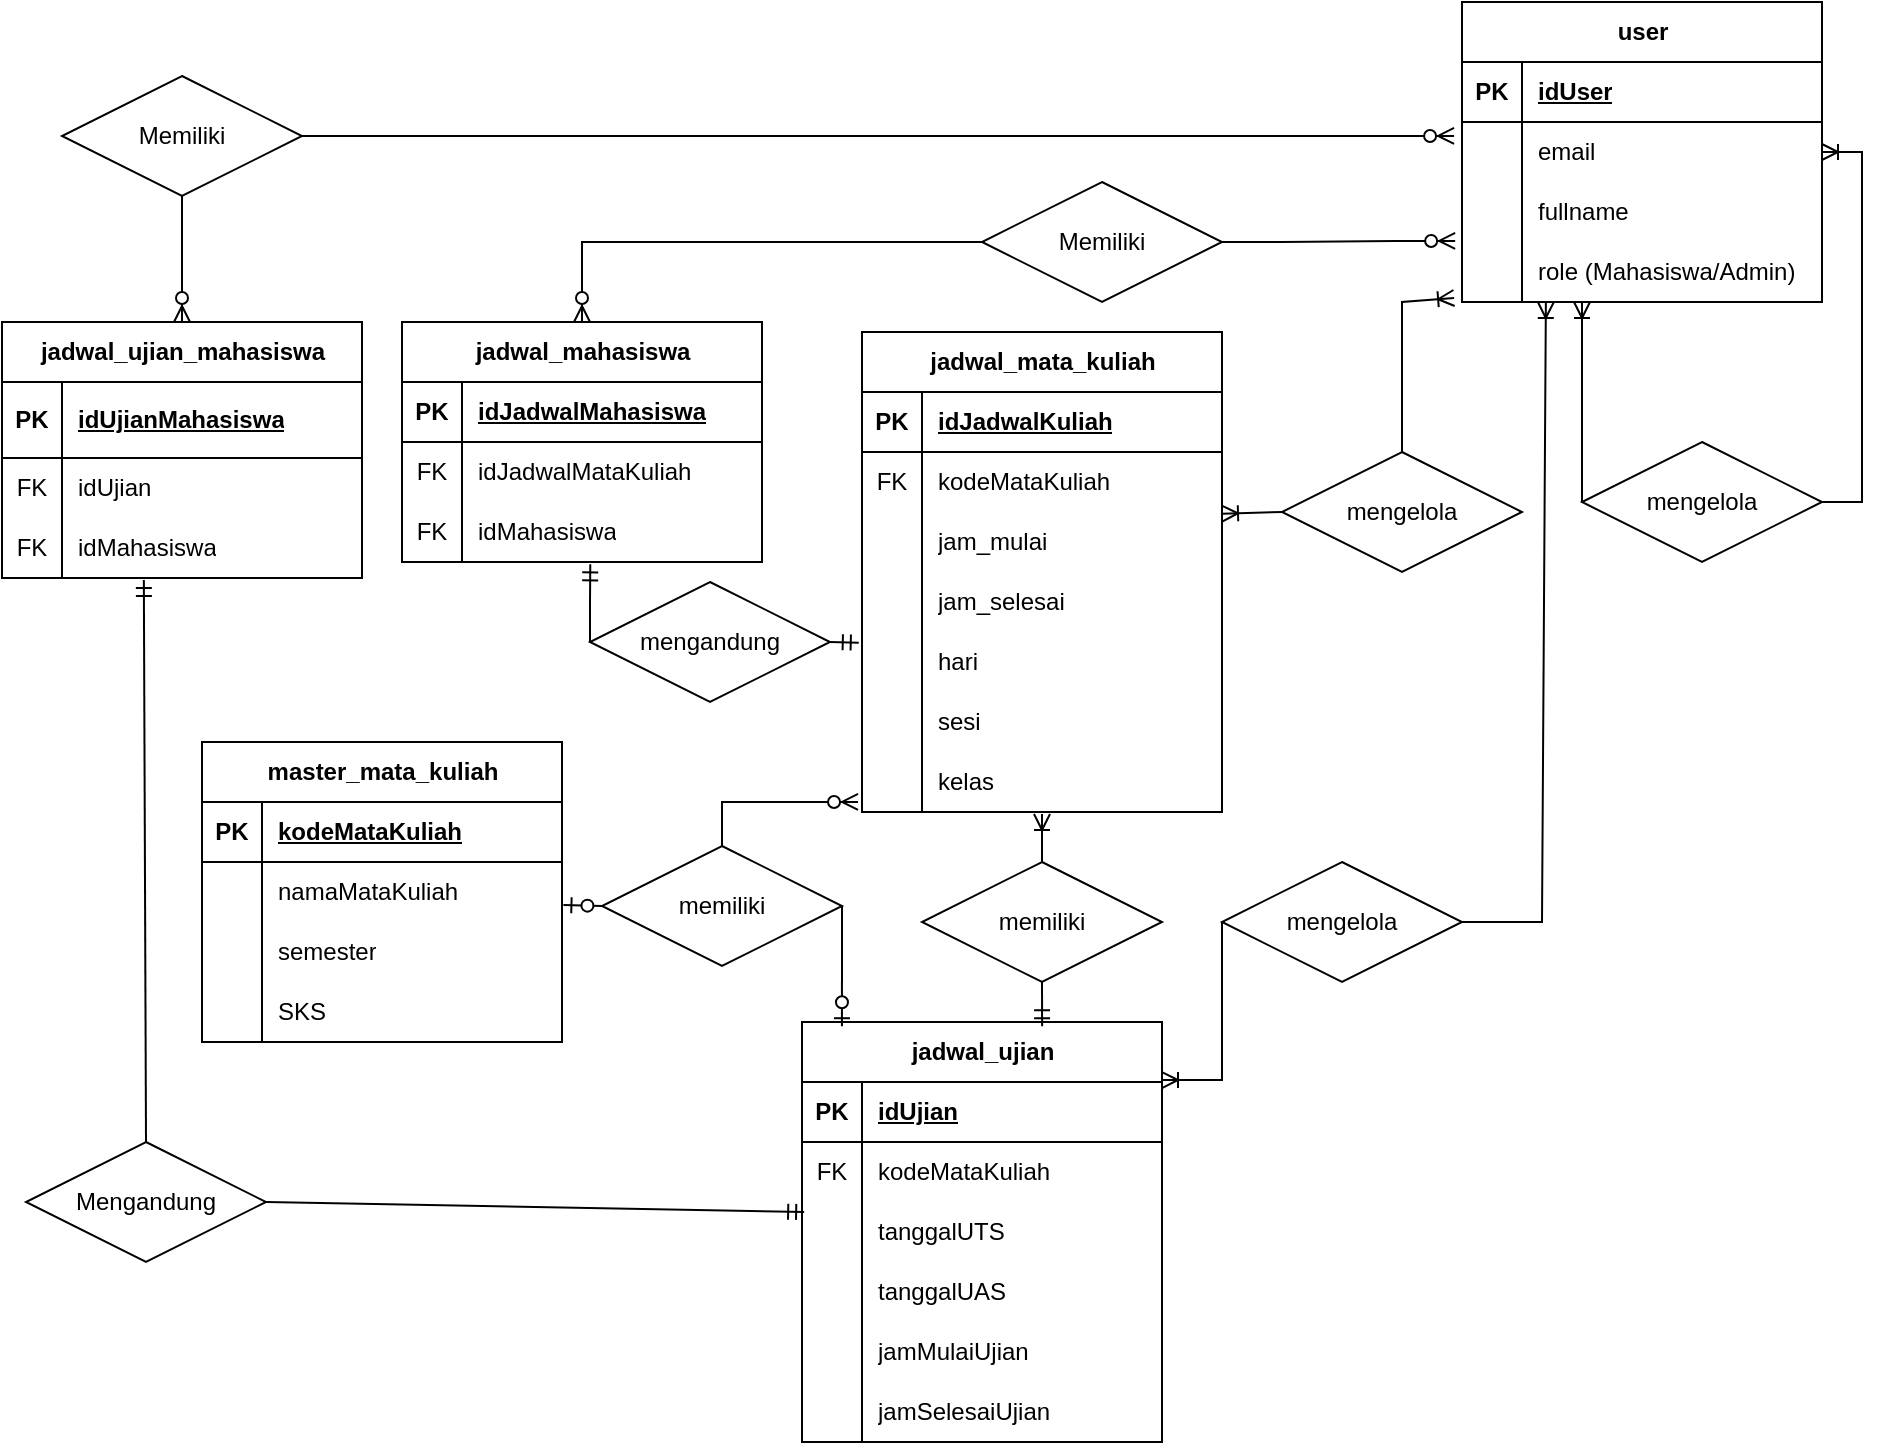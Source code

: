 <mxfile version="24.3.1" type="device">
  <diagram id="R2lEEEUBdFMjLlhIrx00" name="Page-1">
    <mxGraphModel dx="2284" dy="772" grid="1" gridSize="10" guides="1" tooltips="1" connect="1" arrows="1" fold="1" page="1" pageScale="1" pageWidth="850" pageHeight="1100" math="0" shadow="0" extFonts="Permanent Marker^https://fonts.googleapis.com/css?family=Permanent+Marker">
      <root>
        <mxCell id="0" />
        <mxCell id="1" parent="0" />
        <mxCell id="jP7udpV0xW4ac02a_OzL-17" value="jadwal_mata_kuliah" style="shape=table;startSize=30;container=1;collapsible=1;childLayout=tableLayout;fixedRows=1;rowLines=0;fontStyle=1;align=center;resizeLast=1;html=1;" parent="1" vertex="1">
          <mxGeometry x="10" y="165" width="180" height="240" as="geometry" />
        </mxCell>
        <mxCell id="jP7udpV0xW4ac02a_OzL-18" value="" style="shape=tableRow;horizontal=0;startSize=0;swimlaneHead=0;swimlaneBody=0;fillColor=none;collapsible=0;dropTarget=0;points=[[0,0.5],[1,0.5]];portConstraint=eastwest;top=0;left=0;right=0;bottom=1;" parent="jP7udpV0xW4ac02a_OzL-17" vertex="1">
          <mxGeometry y="30" width="180" height="30" as="geometry" />
        </mxCell>
        <mxCell id="jP7udpV0xW4ac02a_OzL-19" value="PK" style="shape=partialRectangle;connectable=0;fillColor=none;top=0;left=0;bottom=0;right=0;fontStyle=1;overflow=hidden;whiteSpace=wrap;html=1;" parent="jP7udpV0xW4ac02a_OzL-18" vertex="1">
          <mxGeometry width="30" height="30" as="geometry">
            <mxRectangle width="30" height="30" as="alternateBounds" />
          </mxGeometry>
        </mxCell>
        <mxCell id="jP7udpV0xW4ac02a_OzL-20" value="idJadwalKuliah" style="shape=partialRectangle;connectable=0;fillColor=none;top=0;left=0;bottom=0;right=0;align=left;spacingLeft=6;fontStyle=5;overflow=hidden;whiteSpace=wrap;html=1;" parent="jP7udpV0xW4ac02a_OzL-18" vertex="1">
          <mxGeometry x="30" width="150" height="30" as="geometry">
            <mxRectangle width="150" height="30" as="alternateBounds" />
          </mxGeometry>
        </mxCell>
        <mxCell id="jP7udpV0xW4ac02a_OzL-21" value="" style="shape=tableRow;horizontal=0;startSize=0;swimlaneHead=0;swimlaneBody=0;fillColor=none;collapsible=0;dropTarget=0;points=[[0,0.5],[1,0.5]];portConstraint=eastwest;top=0;left=0;right=0;bottom=0;" parent="jP7udpV0xW4ac02a_OzL-17" vertex="1">
          <mxGeometry y="60" width="180" height="30" as="geometry" />
        </mxCell>
        <mxCell id="jP7udpV0xW4ac02a_OzL-22" value="FK" style="shape=partialRectangle;connectable=0;fillColor=none;top=0;left=0;bottom=0;right=0;editable=1;overflow=hidden;whiteSpace=wrap;html=1;" parent="jP7udpV0xW4ac02a_OzL-21" vertex="1">
          <mxGeometry width="30" height="30" as="geometry">
            <mxRectangle width="30" height="30" as="alternateBounds" />
          </mxGeometry>
        </mxCell>
        <mxCell id="jP7udpV0xW4ac02a_OzL-23" value="kodeMataKuliah" style="shape=partialRectangle;connectable=0;fillColor=none;top=0;left=0;bottom=0;right=0;align=left;spacingLeft=6;overflow=hidden;whiteSpace=wrap;html=1;" parent="jP7udpV0xW4ac02a_OzL-21" vertex="1">
          <mxGeometry x="30" width="150" height="30" as="geometry">
            <mxRectangle width="150" height="30" as="alternateBounds" />
          </mxGeometry>
        </mxCell>
        <mxCell id="lILJXdgEnYDI8Zi-3-hv-6" style="shape=tableRow;horizontal=0;startSize=0;swimlaneHead=0;swimlaneBody=0;fillColor=none;collapsible=0;dropTarget=0;points=[[0,0.5],[1,0.5]];portConstraint=eastwest;top=0;left=0;right=0;bottom=0;" parent="jP7udpV0xW4ac02a_OzL-17" vertex="1">
          <mxGeometry y="90" width="180" height="30" as="geometry" />
        </mxCell>
        <mxCell id="lILJXdgEnYDI8Zi-3-hv-7" style="shape=partialRectangle;connectable=0;fillColor=none;top=0;left=0;bottom=0;right=0;editable=1;overflow=hidden;whiteSpace=wrap;html=1;" parent="lILJXdgEnYDI8Zi-3-hv-6" vertex="1">
          <mxGeometry width="30" height="30" as="geometry">
            <mxRectangle width="30" height="30" as="alternateBounds" />
          </mxGeometry>
        </mxCell>
        <mxCell id="lILJXdgEnYDI8Zi-3-hv-8" value="jam_mulai" style="shape=partialRectangle;connectable=0;fillColor=none;top=0;left=0;bottom=0;right=0;align=left;spacingLeft=6;overflow=hidden;whiteSpace=wrap;html=1;" parent="lILJXdgEnYDI8Zi-3-hv-6" vertex="1">
          <mxGeometry x="30" width="150" height="30" as="geometry">
            <mxRectangle width="150" height="30" as="alternateBounds" />
          </mxGeometry>
        </mxCell>
        <mxCell id="jP7udpV0xW4ac02a_OzL-24" value="" style="shape=tableRow;horizontal=0;startSize=0;swimlaneHead=0;swimlaneBody=0;fillColor=none;collapsible=0;dropTarget=0;points=[[0,0.5],[1,0.5]];portConstraint=eastwest;top=0;left=0;right=0;bottom=0;" parent="jP7udpV0xW4ac02a_OzL-17" vertex="1">
          <mxGeometry y="120" width="180" height="30" as="geometry" />
        </mxCell>
        <mxCell id="jP7udpV0xW4ac02a_OzL-25" value="" style="shape=partialRectangle;connectable=0;fillColor=none;top=0;left=0;bottom=0;right=0;editable=1;overflow=hidden;whiteSpace=wrap;html=1;" parent="jP7udpV0xW4ac02a_OzL-24" vertex="1">
          <mxGeometry width="30" height="30" as="geometry">
            <mxRectangle width="30" height="30" as="alternateBounds" />
          </mxGeometry>
        </mxCell>
        <mxCell id="jP7udpV0xW4ac02a_OzL-26" value="jam_selesai" style="shape=partialRectangle;connectable=0;fillColor=none;top=0;left=0;bottom=0;right=0;align=left;spacingLeft=6;overflow=hidden;whiteSpace=wrap;html=1;" parent="jP7udpV0xW4ac02a_OzL-24" vertex="1">
          <mxGeometry x="30" width="150" height="30" as="geometry">
            <mxRectangle width="150" height="30" as="alternateBounds" />
          </mxGeometry>
        </mxCell>
        <mxCell id="jP7udpV0xW4ac02a_OzL-27" value="" style="shape=tableRow;horizontal=0;startSize=0;swimlaneHead=0;swimlaneBody=0;fillColor=none;collapsible=0;dropTarget=0;points=[[0,0.5],[1,0.5]];portConstraint=eastwest;top=0;left=0;right=0;bottom=0;" parent="jP7udpV0xW4ac02a_OzL-17" vertex="1">
          <mxGeometry y="150" width="180" height="30" as="geometry" />
        </mxCell>
        <mxCell id="jP7udpV0xW4ac02a_OzL-28" value="" style="shape=partialRectangle;connectable=0;fillColor=none;top=0;left=0;bottom=0;right=0;editable=1;overflow=hidden;whiteSpace=wrap;html=1;" parent="jP7udpV0xW4ac02a_OzL-27" vertex="1">
          <mxGeometry width="30" height="30" as="geometry">
            <mxRectangle width="30" height="30" as="alternateBounds" />
          </mxGeometry>
        </mxCell>
        <mxCell id="jP7udpV0xW4ac02a_OzL-29" value="hari" style="shape=partialRectangle;connectable=0;fillColor=none;top=0;left=0;bottom=0;right=0;align=left;spacingLeft=6;overflow=hidden;whiteSpace=wrap;html=1;" parent="jP7udpV0xW4ac02a_OzL-27" vertex="1">
          <mxGeometry x="30" width="150" height="30" as="geometry">
            <mxRectangle width="150" height="30" as="alternateBounds" />
          </mxGeometry>
        </mxCell>
        <mxCell id="jP7udpV0xW4ac02a_OzL-30" style="shape=tableRow;horizontal=0;startSize=0;swimlaneHead=0;swimlaneBody=0;fillColor=none;collapsible=0;dropTarget=0;points=[[0,0.5],[1,0.5]];portConstraint=eastwest;top=0;left=0;right=0;bottom=0;" parent="jP7udpV0xW4ac02a_OzL-17" vertex="1">
          <mxGeometry y="180" width="180" height="30" as="geometry" />
        </mxCell>
        <mxCell id="jP7udpV0xW4ac02a_OzL-31" style="shape=partialRectangle;connectable=0;fillColor=none;top=0;left=0;bottom=0;right=0;editable=1;overflow=hidden;whiteSpace=wrap;html=1;" parent="jP7udpV0xW4ac02a_OzL-30" vertex="1">
          <mxGeometry width="30" height="30" as="geometry">
            <mxRectangle width="30" height="30" as="alternateBounds" />
          </mxGeometry>
        </mxCell>
        <mxCell id="jP7udpV0xW4ac02a_OzL-32" value="sesi" style="shape=partialRectangle;connectable=0;fillColor=none;top=0;left=0;bottom=0;right=0;align=left;spacingLeft=6;overflow=hidden;whiteSpace=wrap;html=1;" parent="jP7udpV0xW4ac02a_OzL-30" vertex="1">
          <mxGeometry x="30" width="150" height="30" as="geometry">
            <mxRectangle width="150" height="30" as="alternateBounds" />
          </mxGeometry>
        </mxCell>
        <mxCell id="HAEcIO4v3PfrPAif3V2Y-1" style="shape=tableRow;horizontal=0;startSize=0;swimlaneHead=0;swimlaneBody=0;fillColor=none;collapsible=0;dropTarget=0;points=[[0,0.5],[1,0.5]];portConstraint=eastwest;top=0;left=0;right=0;bottom=0;" parent="jP7udpV0xW4ac02a_OzL-17" vertex="1">
          <mxGeometry y="210" width="180" height="30" as="geometry" />
        </mxCell>
        <mxCell id="HAEcIO4v3PfrPAif3V2Y-2" style="shape=partialRectangle;connectable=0;fillColor=none;top=0;left=0;bottom=0;right=0;editable=1;overflow=hidden;whiteSpace=wrap;html=1;" parent="HAEcIO4v3PfrPAif3V2Y-1" vertex="1">
          <mxGeometry width="30" height="30" as="geometry">
            <mxRectangle width="30" height="30" as="alternateBounds" />
          </mxGeometry>
        </mxCell>
        <mxCell id="HAEcIO4v3PfrPAif3V2Y-3" value="kelas" style="shape=partialRectangle;connectable=0;fillColor=none;top=0;left=0;bottom=0;right=0;align=left;spacingLeft=6;overflow=hidden;whiteSpace=wrap;html=1;" parent="HAEcIO4v3PfrPAif3V2Y-1" vertex="1">
          <mxGeometry x="30" width="150" height="30" as="geometry">
            <mxRectangle width="150" height="30" as="alternateBounds" />
          </mxGeometry>
        </mxCell>
        <mxCell id="jP7udpV0xW4ac02a_OzL-33" value="jadwal_ujian" style="shape=table;startSize=30;container=1;collapsible=1;childLayout=tableLayout;fixedRows=1;rowLines=0;fontStyle=1;align=center;resizeLast=1;html=1;" parent="1" vertex="1">
          <mxGeometry x="-20" y="510" width="180" height="210" as="geometry" />
        </mxCell>
        <mxCell id="jP7udpV0xW4ac02a_OzL-34" value="" style="shape=tableRow;horizontal=0;startSize=0;swimlaneHead=0;swimlaneBody=0;fillColor=none;collapsible=0;dropTarget=0;points=[[0,0.5],[1,0.5]];portConstraint=eastwest;top=0;left=0;right=0;bottom=1;" parent="jP7udpV0xW4ac02a_OzL-33" vertex="1">
          <mxGeometry y="30" width="180" height="30" as="geometry" />
        </mxCell>
        <mxCell id="jP7udpV0xW4ac02a_OzL-35" value="PK" style="shape=partialRectangle;connectable=0;fillColor=none;top=0;left=0;bottom=0;right=0;fontStyle=1;overflow=hidden;whiteSpace=wrap;html=1;" parent="jP7udpV0xW4ac02a_OzL-34" vertex="1">
          <mxGeometry width="30" height="30" as="geometry">
            <mxRectangle width="30" height="30" as="alternateBounds" />
          </mxGeometry>
        </mxCell>
        <mxCell id="jP7udpV0xW4ac02a_OzL-36" value="idUjian" style="shape=partialRectangle;connectable=0;fillColor=none;top=0;left=0;bottom=0;right=0;align=left;spacingLeft=6;fontStyle=5;overflow=hidden;whiteSpace=wrap;html=1;" parent="jP7udpV0xW4ac02a_OzL-34" vertex="1">
          <mxGeometry x="30" width="150" height="30" as="geometry">
            <mxRectangle width="150" height="30" as="alternateBounds" />
          </mxGeometry>
        </mxCell>
        <mxCell id="2Jx7FDH78sKBlILOtcVp-11" style="shape=tableRow;horizontal=0;startSize=0;swimlaneHead=0;swimlaneBody=0;fillColor=none;collapsible=0;dropTarget=0;points=[[0,0.5],[1,0.5]];portConstraint=eastwest;top=0;left=0;right=0;bottom=0;" parent="jP7udpV0xW4ac02a_OzL-33" vertex="1">
          <mxGeometry y="60" width="180" height="30" as="geometry" />
        </mxCell>
        <mxCell id="2Jx7FDH78sKBlILOtcVp-12" value="FK" style="shape=partialRectangle;connectable=0;fillColor=none;top=0;left=0;bottom=0;right=0;editable=1;overflow=hidden;whiteSpace=wrap;html=1;" parent="2Jx7FDH78sKBlILOtcVp-11" vertex="1">
          <mxGeometry width="30" height="30" as="geometry">
            <mxRectangle width="30" height="30" as="alternateBounds" />
          </mxGeometry>
        </mxCell>
        <mxCell id="2Jx7FDH78sKBlILOtcVp-13" value="kodeMataKuliah" style="shape=partialRectangle;connectable=0;fillColor=none;top=0;left=0;bottom=0;right=0;align=left;spacingLeft=6;overflow=hidden;whiteSpace=wrap;html=1;" parent="2Jx7FDH78sKBlILOtcVp-11" vertex="1">
          <mxGeometry x="30" width="150" height="30" as="geometry">
            <mxRectangle width="150" height="30" as="alternateBounds" />
          </mxGeometry>
        </mxCell>
        <mxCell id="jP7udpV0xW4ac02a_OzL-40" value="" style="shape=tableRow;horizontal=0;startSize=0;swimlaneHead=0;swimlaneBody=0;fillColor=none;collapsible=0;dropTarget=0;points=[[0,0.5],[1,0.5]];portConstraint=eastwest;top=0;left=0;right=0;bottom=0;" parent="jP7udpV0xW4ac02a_OzL-33" vertex="1">
          <mxGeometry y="90" width="180" height="30" as="geometry" />
        </mxCell>
        <mxCell id="jP7udpV0xW4ac02a_OzL-41" value="" style="shape=partialRectangle;connectable=0;fillColor=none;top=0;left=0;bottom=0;right=0;editable=1;overflow=hidden;whiteSpace=wrap;html=1;" parent="jP7udpV0xW4ac02a_OzL-40" vertex="1">
          <mxGeometry width="30" height="30" as="geometry">
            <mxRectangle width="30" height="30" as="alternateBounds" />
          </mxGeometry>
        </mxCell>
        <mxCell id="jP7udpV0xW4ac02a_OzL-42" value="tanggalUTS" style="shape=partialRectangle;connectable=0;fillColor=none;top=0;left=0;bottom=0;right=0;align=left;spacingLeft=6;overflow=hidden;whiteSpace=wrap;html=1;" parent="jP7udpV0xW4ac02a_OzL-40" vertex="1">
          <mxGeometry x="30" width="150" height="30" as="geometry">
            <mxRectangle width="150" height="30" as="alternateBounds" />
          </mxGeometry>
        </mxCell>
        <mxCell id="2Jx7FDH78sKBlILOtcVp-1" style="shape=tableRow;horizontal=0;startSize=0;swimlaneHead=0;swimlaneBody=0;fillColor=none;collapsible=0;dropTarget=0;points=[[0,0.5],[1,0.5]];portConstraint=eastwest;top=0;left=0;right=0;bottom=0;" parent="jP7udpV0xW4ac02a_OzL-33" vertex="1">
          <mxGeometry y="120" width="180" height="30" as="geometry" />
        </mxCell>
        <mxCell id="2Jx7FDH78sKBlILOtcVp-2" style="shape=partialRectangle;connectable=0;fillColor=none;top=0;left=0;bottom=0;right=0;editable=1;overflow=hidden;whiteSpace=wrap;html=1;" parent="2Jx7FDH78sKBlILOtcVp-1" vertex="1">
          <mxGeometry width="30" height="30" as="geometry">
            <mxRectangle width="30" height="30" as="alternateBounds" />
          </mxGeometry>
        </mxCell>
        <mxCell id="2Jx7FDH78sKBlILOtcVp-3" value="tanggalUAS" style="shape=partialRectangle;connectable=0;fillColor=none;top=0;left=0;bottom=0;right=0;align=left;spacingLeft=6;overflow=hidden;whiteSpace=wrap;html=1;" parent="2Jx7FDH78sKBlILOtcVp-1" vertex="1">
          <mxGeometry x="30" width="150" height="30" as="geometry">
            <mxRectangle width="150" height="30" as="alternateBounds" />
          </mxGeometry>
        </mxCell>
        <mxCell id="jP7udpV0xW4ac02a_OzL-43" value="" style="shape=tableRow;horizontal=0;startSize=0;swimlaneHead=0;swimlaneBody=0;fillColor=none;collapsible=0;dropTarget=0;points=[[0,0.5],[1,0.5]];portConstraint=eastwest;top=0;left=0;right=0;bottom=0;" parent="jP7udpV0xW4ac02a_OzL-33" vertex="1">
          <mxGeometry y="150" width="180" height="30" as="geometry" />
        </mxCell>
        <mxCell id="jP7udpV0xW4ac02a_OzL-44" value="" style="shape=partialRectangle;connectable=0;fillColor=none;top=0;left=0;bottom=0;right=0;editable=1;overflow=hidden;whiteSpace=wrap;html=1;" parent="jP7udpV0xW4ac02a_OzL-43" vertex="1">
          <mxGeometry width="30" height="30" as="geometry">
            <mxRectangle width="30" height="30" as="alternateBounds" />
          </mxGeometry>
        </mxCell>
        <mxCell id="jP7udpV0xW4ac02a_OzL-45" value="jamMulaiUjian" style="shape=partialRectangle;connectable=0;fillColor=none;top=0;left=0;bottom=0;right=0;align=left;spacingLeft=6;overflow=hidden;whiteSpace=wrap;html=1;" parent="jP7udpV0xW4ac02a_OzL-43" vertex="1">
          <mxGeometry x="30" width="150" height="30" as="geometry">
            <mxRectangle width="150" height="30" as="alternateBounds" />
          </mxGeometry>
        </mxCell>
        <mxCell id="jP7udpV0xW4ac02a_OzL-46" style="shape=tableRow;horizontal=0;startSize=0;swimlaneHead=0;swimlaneBody=0;fillColor=none;collapsible=0;dropTarget=0;points=[[0,0.5],[1,0.5]];portConstraint=eastwest;top=0;left=0;right=0;bottom=0;" parent="jP7udpV0xW4ac02a_OzL-33" vertex="1">
          <mxGeometry y="180" width="180" height="30" as="geometry" />
        </mxCell>
        <mxCell id="jP7udpV0xW4ac02a_OzL-47" style="shape=partialRectangle;connectable=0;fillColor=none;top=0;left=0;bottom=0;right=0;editable=1;overflow=hidden;whiteSpace=wrap;html=1;" parent="jP7udpV0xW4ac02a_OzL-46" vertex="1">
          <mxGeometry width="30" height="30" as="geometry">
            <mxRectangle width="30" height="30" as="alternateBounds" />
          </mxGeometry>
        </mxCell>
        <mxCell id="jP7udpV0xW4ac02a_OzL-48" value="jamSelesaiUjian" style="shape=partialRectangle;connectable=0;fillColor=none;top=0;left=0;bottom=0;right=0;align=left;spacingLeft=6;overflow=hidden;whiteSpace=wrap;html=1;" parent="jP7udpV0xW4ac02a_OzL-46" vertex="1">
          <mxGeometry x="30" width="150" height="30" as="geometry">
            <mxRectangle width="150" height="30" as="alternateBounds" />
          </mxGeometry>
        </mxCell>
        <mxCell id="jP7udpV0xW4ac02a_OzL-60" value="memiliki" style="shape=rhombus;perimeter=rhombusPerimeter;whiteSpace=wrap;html=1;align=center;" parent="1" vertex="1">
          <mxGeometry x="40" y="430" width="120" height="60" as="geometry" />
        </mxCell>
        <mxCell id="jP7udpV0xW4ac02a_OzL-81" value="Memiliki" style="shape=rhombus;perimeter=rhombusPerimeter;whiteSpace=wrap;html=1;align=center;" parent="1" vertex="1">
          <mxGeometry x="70" y="90" width="120" height="60" as="geometry" />
        </mxCell>
        <mxCell id="jP7udpV0xW4ac02a_OzL-119" value="mengelola" style="shape=rhombus;perimeter=rhombusPerimeter;whiteSpace=wrap;html=1;align=center;" parent="1" vertex="1">
          <mxGeometry x="220" y="225" width="120" height="60" as="geometry" />
        </mxCell>
        <mxCell id="lILJXdgEnYDI8Zi-3-hv-1" value="mengelola" style="shape=rhombus;perimeter=rhombusPerimeter;whiteSpace=wrap;html=1;align=center;" parent="1" vertex="1">
          <mxGeometry x="190" y="430" width="120" height="60" as="geometry" />
        </mxCell>
        <mxCell id="lILJXdgEnYDI8Zi-3-hv-9" value="jadwal_mahasiswa" style="shape=table;startSize=30;container=1;collapsible=1;childLayout=tableLayout;fixedRows=1;rowLines=0;fontStyle=1;align=center;resizeLast=1;html=1;" parent="1" vertex="1">
          <mxGeometry x="-220" y="160" width="180" height="120" as="geometry" />
        </mxCell>
        <mxCell id="lILJXdgEnYDI8Zi-3-hv-10" value="" style="shape=tableRow;horizontal=0;startSize=0;swimlaneHead=0;swimlaneBody=0;fillColor=none;collapsible=0;dropTarget=0;points=[[0,0.5],[1,0.5]];portConstraint=eastwest;top=0;left=0;right=0;bottom=1;" parent="lILJXdgEnYDI8Zi-3-hv-9" vertex="1">
          <mxGeometry y="30" width="180" height="30" as="geometry" />
        </mxCell>
        <mxCell id="lILJXdgEnYDI8Zi-3-hv-11" value="PK" style="shape=partialRectangle;connectable=0;fillColor=none;top=0;left=0;bottom=0;right=0;fontStyle=1;overflow=hidden;whiteSpace=wrap;html=1;" parent="lILJXdgEnYDI8Zi-3-hv-10" vertex="1">
          <mxGeometry width="30" height="30" as="geometry">
            <mxRectangle width="30" height="30" as="alternateBounds" />
          </mxGeometry>
        </mxCell>
        <mxCell id="lILJXdgEnYDI8Zi-3-hv-12" value="idJadwalMahasiswa" style="shape=partialRectangle;connectable=0;fillColor=none;top=0;left=0;bottom=0;right=0;align=left;spacingLeft=6;fontStyle=5;overflow=hidden;whiteSpace=wrap;html=1;" parent="lILJXdgEnYDI8Zi-3-hv-10" vertex="1">
          <mxGeometry x="30" width="150" height="30" as="geometry">
            <mxRectangle width="150" height="30" as="alternateBounds" />
          </mxGeometry>
        </mxCell>
        <mxCell id="lILJXdgEnYDI8Zi-3-hv-44" style="shape=tableRow;horizontal=0;startSize=0;swimlaneHead=0;swimlaneBody=0;fillColor=none;collapsible=0;dropTarget=0;points=[[0,0.5],[1,0.5]];portConstraint=eastwest;top=0;left=0;right=0;bottom=0;" parent="lILJXdgEnYDI8Zi-3-hv-9" vertex="1">
          <mxGeometry y="60" width="180" height="30" as="geometry" />
        </mxCell>
        <mxCell id="lILJXdgEnYDI8Zi-3-hv-45" value="FK" style="shape=partialRectangle;connectable=0;fillColor=none;top=0;left=0;bottom=0;right=0;editable=1;overflow=hidden;whiteSpace=wrap;html=1;" parent="lILJXdgEnYDI8Zi-3-hv-44" vertex="1">
          <mxGeometry width="30" height="30" as="geometry">
            <mxRectangle width="30" height="30" as="alternateBounds" />
          </mxGeometry>
        </mxCell>
        <mxCell id="lILJXdgEnYDI8Zi-3-hv-46" value="idJadwalMataKuliah" style="shape=partialRectangle;connectable=0;fillColor=none;top=0;left=0;bottom=0;right=0;align=left;spacingLeft=6;overflow=hidden;whiteSpace=wrap;html=1;" parent="lILJXdgEnYDI8Zi-3-hv-44" vertex="1">
          <mxGeometry x="30" width="150" height="30" as="geometry">
            <mxRectangle width="150" height="30" as="alternateBounds" />
          </mxGeometry>
        </mxCell>
        <mxCell id="cSk2TQFlgxHgzcyturNQ-1" style="shape=tableRow;horizontal=0;startSize=0;swimlaneHead=0;swimlaneBody=0;fillColor=none;collapsible=0;dropTarget=0;points=[[0,0.5],[1,0.5]];portConstraint=eastwest;top=0;left=0;right=0;bottom=0;" parent="lILJXdgEnYDI8Zi-3-hv-9" vertex="1">
          <mxGeometry y="90" width="180" height="30" as="geometry" />
        </mxCell>
        <mxCell id="cSk2TQFlgxHgzcyturNQ-2" value="FK" style="shape=partialRectangle;connectable=0;fillColor=none;top=0;left=0;bottom=0;right=0;editable=1;overflow=hidden;whiteSpace=wrap;html=1;" parent="cSk2TQFlgxHgzcyturNQ-1" vertex="1">
          <mxGeometry width="30" height="30" as="geometry">
            <mxRectangle width="30" height="30" as="alternateBounds" />
          </mxGeometry>
        </mxCell>
        <mxCell id="cSk2TQFlgxHgzcyturNQ-3" value="idMahasiswa" style="shape=partialRectangle;connectable=0;fillColor=none;top=0;left=0;bottom=0;right=0;align=left;spacingLeft=6;overflow=hidden;whiteSpace=wrap;html=1;" parent="cSk2TQFlgxHgzcyturNQ-1" vertex="1">
          <mxGeometry x="30" width="150" height="30" as="geometry">
            <mxRectangle width="150" height="30" as="alternateBounds" />
          </mxGeometry>
        </mxCell>
        <mxCell id="lILJXdgEnYDI8Zi-3-hv-33" value="mengandung" style="shape=rhombus;perimeter=rhombusPerimeter;whiteSpace=wrap;html=1;align=center;" parent="1" vertex="1">
          <mxGeometry x="-126" y="290" width="120" height="60" as="geometry" />
        </mxCell>
        <mxCell id="lILJXdgEnYDI8Zi-3-hv-50" value="jadwal_ujian_mahasiswa" style="shape=table;startSize=30;container=1;collapsible=1;childLayout=tableLayout;fixedRows=1;rowLines=0;fontStyle=1;align=center;resizeLast=1;html=1;" parent="1" vertex="1">
          <mxGeometry x="-420" y="160" width="180" height="128" as="geometry" />
        </mxCell>
        <mxCell id="lILJXdgEnYDI8Zi-3-hv-51" value="" style="shape=tableRow;horizontal=0;startSize=0;swimlaneHead=0;swimlaneBody=0;fillColor=none;collapsible=0;dropTarget=0;points=[[0,0.5],[1,0.5]];portConstraint=eastwest;top=0;left=0;right=0;bottom=1;" parent="lILJXdgEnYDI8Zi-3-hv-50" vertex="1">
          <mxGeometry y="30" width="180" height="38" as="geometry" />
        </mxCell>
        <mxCell id="lILJXdgEnYDI8Zi-3-hv-52" value="PK" style="shape=partialRectangle;connectable=0;fillColor=none;top=0;left=0;bottom=0;right=0;fontStyle=1;overflow=hidden;whiteSpace=wrap;html=1;" parent="lILJXdgEnYDI8Zi-3-hv-51" vertex="1">
          <mxGeometry width="30" height="38" as="geometry">
            <mxRectangle width="30" height="38" as="alternateBounds" />
          </mxGeometry>
        </mxCell>
        <mxCell id="lILJXdgEnYDI8Zi-3-hv-53" value="idUjianMahasiswa" style="shape=partialRectangle;connectable=0;fillColor=none;top=0;left=0;bottom=0;right=0;align=left;spacingLeft=6;fontStyle=5;overflow=hidden;whiteSpace=wrap;html=1;" parent="lILJXdgEnYDI8Zi-3-hv-51" vertex="1">
          <mxGeometry x="30" width="150" height="38" as="geometry">
            <mxRectangle width="150" height="38" as="alternateBounds" />
          </mxGeometry>
        </mxCell>
        <mxCell id="lILJXdgEnYDI8Zi-3-hv-54" style="shape=tableRow;horizontal=0;startSize=0;swimlaneHead=0;swimlaneBody=0;fillColor=none;collapsible=0;dropTarget=0;points=[[0,0.5],[1,0.5]];portConstraint=eastwest;top=0;left=0;right=0;bottom=0;" parent="lILJXdgEnYDI8Zi-3-hv-50" vertex="1">
          <mxGeometry y="68" width="180" height="30" as="geometry" />
        </mxCell>
        <mxCell id="lILJXdgEnYDI8Zi-3-hv-55" value="FK" style="shape=partialRectangle;connectable=0;fillColor=none;top=0;left=0;bottom=0;right=0;editable=1;overflow=hidden;whiteSpace=wrap;html=1;" parent="lILJXdgEnYDI8Zi-3-hv-54" vertex="1">
          <mxGeometry width="30" height="30" as="geometry">
            <mxRectangle width="30" height="30" as="alternateBounds" />
          </mxGeometry>
        </mxCell>
        <mxCell id="lILJXdgEnYDI8Zi-3-hv-56" value="idUjian" style="shape=partialRectangle;connectable=0;fillColor=none;top=0;left=0;bottom=0;right=0;align=left;spacingLeft=6;overflow=hidden;whiteSpace=wrap;html=1;" parent="lILJXdgEnYDI8Zi-3-hv-54" vertex="1">
          <mxGeometry x="30" width="150" height="30" as="geometry">
            <mxRectangle width="150" height="30" as="alternateBounds" />
          </mxGeometry>
        </mxCell>
        <mxCell id="cSk2TQFlgxHgzcyturNQ-4" style="shape=tableRow;horizontal=0;startSize=0;swimlaneHead=0;swimlaneBody=0;fillColor=none;collapsible=0;dropTarget=0;points=[[0,0.5],[1,0.5]];portConstraint=eastwest;top=0;left=0;right=0;bottom=0;" parent="lILJXdgEnYDI8Zi-3-hv-50" vertex="1">
          <mxGeometry y="98" width="180" height="30" as="geometry" />
        </mxCell>
        <mxCell id="cSk2TQFlgxHgzcyturNQ-5" value="FK" style="shape=partialRectangle;connectable=0;fillColor=none;top=0;left=0;bottom=0;right=0;editable=1;overflow=hidden;whiteSpace=wrap;html=1;" parent="cSk2TQFlgxHgzcyturNQ-4" vertex="1">
          <mxGeometry width="30" height="30" as="geometry">
            <mxRectangle width="30" height="30" as="alternateBounds" />
          </mxGeometry>
        </mxCell>
        <mxCell id="cSk2TQFlgxHgzcyturNQ-6" value="idMahasiswa" style="shape=partialRectangle;connectable=0;fillColor=none;top=0;left=0;bottom=0;right=0;align=left;spacingLeft=6;overflow=hidden;whiteSpace=wrap;html=1;" parent="cSk2TQFlgxHgzcyturNQ-4" vertex="1">
          <mxGeometry x="30" width="150" height="30" as="geometry">
            <mxRectangle width="150" height="30" as="alternateBounds" />
          </mxGeometry>
        </mxCell>
        <mxCell id="lILJXdgEnYDI8Zi-3-hv-75" value="Memiliki" style="shape=rhombus;perimeter=rhombusPerimeter;whiteSpace=wrap;html=1;align=center;" parent="1" vertex="1">
          <mxGeometry x="-390" y="37" width="120" height="60" as="geometry" />
        </mxCell>
        <mxCell id="lILJXdgEnYDI8Zi-3-hv-83" value="Mengandung" style="shape=rhombus;perimeter=rhombusPerimeter;whiteSpace=wrap;html=1;align=center;" parent="1" vertex="1">
          <mxGeometry x="-408" y="570" width="120" height="60" as="geometry" />
        </mxCell>
        <mxCell id="cSk2TQFlgxHgzcyturNQ-16" value="user" style="shape=table;startSize=30;container=1;collapsible=1;childLayout=tableLayout;fixedRows=1;rowLines=0;fontStyle=1;align=center;resizeLast=1;html=1;" parent="1" vertex="1">
          <mxGeometry x="310" width="180" height="150" as="geometry" />
        </mxCell>
        <mxCell id="cSk2TQFlgxHgzcyturNQ-17" value="" style="shape=tableRow;horizontal=0;startSize=0;swimlaneHead=0;swimlaneBody=0;fillColor=none;collapsible=0;dropTarget=0;points=[[0,0.5],[1,0.5]];portConstraint=eastwest;top=0;left=0;right=0;bottom=1;" parent="cSk2TQFlgxHgzcyturNQ-16" vertex="1">
          <mxGeometry y="30" width="180" height="30" as="geometry" />
        </mxCell>
        <mxCell id="cSk2TQFlgxHgzcyturNQ-18" value="PK" style="shape=partialRectangle;connectable=0;fillColor=none;top=0;left=0;bottom=0;right=0;fontStyle=1;overflow=hidden;whiteSpace=wrap;html=1;" parent="cSk2TQFlgxHgzcyturNQ-17" vertex="1">
          <mxGeometry width="30" height="30" as="geometry">
            <mxRectangle width="30" height="30" as="alternateBounds" />
          </mxGeometry>
        </mxCell>
        <mxCell id="cSk2TQFlgxHgzcyturNQ-19" value="idUser" style="shape=partialRectangle;connectable=0;fillColor=none;top=0;left=0;bottom=0;right=0;align=left;spacingLeft=6;fontStyle=5;overflow=hidden;whiteSpace=wrap;html=1;" parent="cSk2TQFlgxHgzcyturNQ-17" vertex="1">
          <mxGeometry x="30" width="150" height="30" as="geometry">
            <mxRectangle width="150" height="30" as="alternateBounds" />
          </mxGeometry>
        </mxCell>
        <mxCell id="cSk2TQFlgxHgzcyturNQ-20" value="" style="shape=tableRow;horizontal=0;startSize=0;swimlaneHead=0;swimlaneBody=0;fillColor=none;collapsible=0;dropTarget=0;points=[[0,0.5],[1,0.5]];portConstraint=eastwest;top=0;left=0;right=0;bottom=0;" parent="cSk2TQFlgxHgzcyturNQ-16" vertex="1">
          <mxGeometry y="60" width="180" height="30" as="geometry" />
        </mxCell>
        <mxCell id="cSk2TQFlgxHgzcyturNQ-21" value="" style="shape=partialRectangle;connectable=0;fillColor=none;top=0;left=0;bottom=0;right=0;editable=1;overflow=hidden;whiteSpace=wrap;html=1;" parent="cSk2TQFlgxHgzcyturNQ-20" vertex="1">
          <mxGeometry width="30" height="30" as="geometry">
            <mxRectangle width="30" height="30" as="alternateBounds" />
          </mxGeometry>
        </mxCell>
        <mxCell id="cSk2TQFlgxHgzcyturNQ-22" value="email" style="shape=partialRectangle;connectable=0;fillColor=none;top=0;left=0;bottom=0;right=0;align=left;spacingLeft=6;overflow=hidden;whiteSpace=wrap;html=1;" parent="cSk2TQFlgxHgzcyturNQ-20" vertex="1">
          <mxGeometry x="30" width="150" height="30" as="geometry">
            <mxRectangle width="150" height="30" as="alternateBounds" />
          </mxGeometry>
        </mxCell>
        <mxCell id="cSk2TQFlgxHgzcyturNQ-23" style="shape=tableRow;horizontal=0;startSize=0;swimlaneHead=0;swimlaneBody=0;fillColor=none;collapsible=0;dropTarget=0;points=[[0,0.5],[1,0.5]];portConstraint=eastwest;top=0;left=0;right=0;bottom=0;" parent="cSk2TQFlgxHgzcyturNQ-16" vertex="1">
          <mxGeometry y="90" width="180" height="30" as="geometry" />
        </mxCell>
        <mxCell id="cSk2TQFlgxHgzcyturNQ-24" style="shape=partialRectangle;connectable=0;fillColor=none;top=0;left=0;bottom=0;right=0;editable=1;overflow=hidden;whiteSpace=wrap;html=1;" parent="cSk2TQFlgxHgzcyturNQ-23" vertex="1">
          <mxGeometry width="30" height="30" as="geometry">
            <mxRectangle width="30" height="30" as="alternateBounds" />
          </mxGeometry>
        </mxCell>
        <mxCell id="cSk2TQFlgxHgzcyturNQ-25" value="fullname" style="shape=partialRectangle;connectable=0;fillColor=none;top=0;left=0;bottom=0;right=0;align=left;spacingLeft=6;overflow=hidden;whiteSpace=wrap;html=1;" parent="cSk2TQFlgxHgzcyturNQ-23" vertex="1">
          <mxGeometry x="30" width="150" height="30" as="geometry">
            <mxRectangle width="150" height="30" as="alternateBounds" />
          </mxGeometry>
        </mxCell>
        <mxCell id="cSk2TQFlgxHgzcyturNQ-26" style="shape=tableRow;horizontal=0;startSize=0;swimlaneHead=0;swimlaneBody=0;fillColor=none;collapsible=0;dropTarget=0;points=[[0,0.5],[1,0.5]];portConstraint=eastwest;top=0;left=0;right=0;bottom=0;" parent="cSk2TQFlgxHgzcyturNQ-16" vertex="1">
          <mxGeometry y="120" width="180" height="30" as="geometry" />
        </mxCell>
        <mxCell id="cSk2TQFlgxHgzcyturNQ-27" style="shape=partialRectangle;connectable=0;fillColor=none;top=0;left=0;bottom=0;right=0;editable=1;overflow=hidden;whiteSpace=wrap;html=1;" parent="cSk2TQFlgxHgzcyturNQ-26" vertex="1">
          <mxGeometry width="30" height="30" as="geometry">
            <mxRectangle width="30" height="30" as="alternateBounds" />
          </mxGeometry>
        </mxCell>
        <mxCell id="cSk2TQFlgxHgzcyturNQ-28" value="role (Mahasiswa/Admin)" style="shape=partialRectangle;connectable=0;fillColor=none;top=0;left=0;bottom=0;right=0;align=left;spacingLeft=6;overflow=hidden;whiteSpace=wrap;html=1;" parent="cSk2TQFlgxHgzcyturNQ-26" vertex="1">
          <mxGeometry x="30" width="150" height="30" as="geometry">
            <mxRectangle width="150" height="30" as="alternateBounds" />
          </mxGeometry>
        </mxCell>
        <mxCell id="cSk2TQFlgxHgzcyturNQ-32" value="" style="edgeStyle=entityRelationEdgeStyle;fontSize=12;html=1;endArrow=ERzeroToMany;endFill=1;rounded=0;entryX=-0.022;entryY=0.233;entryDx=0;entryDy=0;entryPerimeter=0;exitX=1;exitY=0.5;exitDx=0;exitDy=0;" parent="1" source="lILJXdgEnYDI8Zi-3-hv-75" target="cSk2TQFlgxHgzcyturNQ-20" edge="1">
          <mxGeometry width="100" height="100" relative="1" as="geometry">
            <mxPoint x="-580" y="540" as="sourcePoint" />
            <mxPoint x="-480" y="440" as="targetPoint" />
          </mxGeometry>
        </mxCell>
        <mxCell id="cSk2TQFlgxHgzcyturNQ-33" value="" style="fontSize=12;html=1;endArrow=ERzeroToMany;endFill=1;rounded=0;entryX=0.5;entryY=0;entryDx=0;entryDy=0;exitX=0.5;exitY=1;exitDx=0;exitDy=0;" parent="1" source="lILJXdgEnYDI8Zi-3-hv-75" target="lILJXdgEnYDI8Zi-3-hv-50" edge="1">
          <mxGeometry width="100" height="100" relative="1" as="geometry">
            <mxPoint x="-470" y="-30" as="sourcePoint" />
            <mxPoint x="316" y="-28" as="targetPoint" />
          </mxGeometry>
        </mxCell>
        <mxCell id="cSk2TQFlgxHgzcyturNQ-34" value="" style="fontSize=12;html=1;endArrow=ERmandOne;rounded=0;entryX=0.394;entryY=1.033;entryDx=0;entryDy=0;entryPerimeter=0;exitX=0.5;exitY=0;exitDx=0;exitDy=0;" parent="1" source="lILJXdgEnYDI8Zi-3-hv-83" target="cSk2TQFlgxHgzcyturNQ-4" edge="1">
          <mxGeometry width="100" height="100" relative="1" as="geometry">
            <mxPoint x="-510" y="650" as="sourcePoint" />
            <mxPoint x="-410" y="550" as="targetPoint" />
            <Array as="points" />
          </mxGeometry>
        </mxCell>
        <mxCell id="cSk2TQFlgxHgzcyturNQ-35" value="" style="fontSize=12;html=1;endArrow=ERmandOne;rounded=0;entryX=0.006;entryY=0.167;entryDx=0;entryDy=0;exitX=1;exitY=0.5;exitDx=0;exitDy=0;entryPerimeter=0;" parent="1" source="lILJXdgEnYDI8Zi-3-hv-83" target="jP7udpV0xW4ac02a_OzL-40" edge="1">
          <mxGeometry width="100" height="100" relative="1" as="geometry">
            <mxPoint x="-390" y="470" as="sourcePoint" />
            <mxPoint x="-525" y="296" as="targetPoint" />
            <Array as="points" />
          </mxGeometry>
        </mxCell>
        <mxCell id="cSk2TQFlgxHgzcyturNQ-36" value="" style="fontSize=12;html=1;endArrow=ERmandOne;rounded=0;entryX=0.523;entryY=1.039;entryDx=0;entryDy=0;entryPerimeter=0;exitX=0;exitY=0.5;exitDx=0;exitDy=0;" parent="1" source="lILJXdgEnYDI8Zi-3-hv-33" target="cSk2TQFlgxHgzcyturNQ-1" edge="1">
          <mxGeometry width="100" height="100" relative="1" as="geometry">
            <mxPoint x="-390" y="470" as="sourcePoint" />
            <mxPoint x="-525" y="296" as="targetPoint" />
            <Array as="points">
              <mxPoint x="-126" y="300" />
            </Array>
          </mxGeometry>
        </mxCell>
        <mxCell id="cSk2TQFlgxHgzcyturNQ-37" value="" style="fontSize=12;html=1;endArrow=ERmandOne;rounded=0;entryX=-0.009;entryY=0.178;entryDx=0;entryDy=0;entryPerimeter=0;exitX=1;exitY=0.5;exitDx=0;exitDy=0;" parent="1" source="lILJXdgEnYDI8Zi-3-hv-33" target="jP7udpV0xW4ac02a_OzL-27" edge="1">
          <mxGeometry width="100" height="100" relative="1" as="geometry">
            <mxPoint x="-150" y="330" as="sourcePoint" />
            <mxPoint x="-296" y="296" as="targetPoint" />
          </mxGeometry>
        </mxCell>
        <mxCell id="cSk2TQFlgxHgzcyturNQ-40" value="" style="fontSize=12;html=1;endArrow=ERmandOne;rounded=0;entryX=0.667;entryY=0.01;entryDx=0;entryDy=0;exitX=0.5;exitY=1;exitDx=0;exitDy=0;entryPerimeter=0;" parent="1" source="jP7udpV0xW4ac02a_OzL-60" target="jP7udpV0xW4ac02a_OzL-33" edge="1">
          <mxGeometry width="100" height="100" relative="1" as="geometry">
            <mxPoint x="-30" y="330" as="sourcePoint" />
            <mxPoint x="48" y="330" as="targetPoint" />
          </mxGeometry>
        </mxCell>
        <mxCell id="cSk2TQFlgxHgzcyturNQ-41" value="" style="edgeStyle=entityRelationEdgeStyle;fontSize=12;html=1;endArrow=ERzeroToMany;endFill=1;rounded=0;entryX=-0.019;entryY=0.983;entryDx=0;entryDy=0;exitX=1;exitY=0.5;exitDx=0;exitDy=0;entryPerimeter=0;" parent="1" source="jP7udpV0xW4ac02a_OzL-81" target="cSk2TQFlgxHgzcyturNQ-23" edge="1">
          <mxGeometry width="100" height="100" relative="1" as="geometry">
            <mxPoint x="-470" y="70" as="sourcePoint" />
            <mxPoint x="316" y="77" as="targetPoint" />
          </mxGeometry>
        </mxCell>
        <mxCell id="cSk2TQFlgxHgzcyturNQ-42" value="" style="fontSize=12;html=1;endArrow=ERzeroToMany;endFill=1;rounded=0;entryX=0.5;entryY=0;entryDx=0;entryDy=0;exitX=0;exitY=0.5;exitDx=0;exitDy=0;" parent="1" source="jP7udpV0xW4ac02a_OzL-81" target="lILJXdgEnYDI8Zi-3-hv-9" edge="1">
          <mxGeometry width="100" height="100" relative="1" as="geometry">
            <mxPoint x="200" y="130" as="sourcePoint" />
            <mxPoint x="320" y="115" as="targetPoint" />
            <Array as="points">
              <mxPoint x="-130" y="120" />
            </Array>
          </mxGeometry>
        </mxCell>
        <mxCell id="cSk2TQFlgxHgzcyturNQ-44" value="" style="fontSize=12;html=1;endArrow=ERoneToMany;rounded=0;entryX=-0.022;entryY=0.933;entryDx=0;entryDy=0;entryPerimeter=0;exitX=0.5;exitY=0;exitDx=0;exitDy=0;" parent="1" source="jP7udpV0xW4ac02a_OzL-119" target="cSk2TQFlgxHgzcyturNQ-26" edge="1">
          <mxGeometry width="100" height="100" relative="1" as="geometry">
            <mxPoint x="250" y="300" as="sourcePoint" />
            <mxPoint x="350" y="200" as="targetPoint" />
            <Array as="points">
              <mxPoint x="280" y="150" />
            </Array>
          </mxGeometry>
        </mxCell>
        <mxCell id="cSk2TQFlgxHgzcyturNQ-45" value="" style="fontSize=12;html=1;endArrow=ERoneToMany;rounded=0;entryX=1;entryY=0.028;entryDx=0;entryDy=0;entryPerimeter=0;exitX=0;exitY=0.5;exitDx=0;exitDy=0;" parent="1" source="jP7udpV0xW4ac02a_OzL-119" target="lILJXdgEnYDI8Zi-3-hv-6" edge="1">
          <mxGeometry width="100" height="100" relative="1" as="geometry">
            <mxPoint x="360" y="235" as="sourcePoint" />
            <mxPoint x="359" y="160" as="targetPoint" />
          </mxGeometry>
        </mxCell>
        <mxCell id="cSk2TQFlgxHgzcyturNQ-46" value="" style="fontSize=12;html=1;endArrow=ERoneToMany;rounded=0;entryX=0.233;entryY=1;entryDx=0;entryDy=0;entryPerimeter=0;exitX=1;exitY=0.5;exitDx=0;exitDy=0;" parent="1" source="lILJXdgEnYDI8Zi-3-hv-1" edge="1" target="cSk2TQFlgxHgzcyturNQ-26">
          <mxGeometry width="100" height="100" relative="1" as="geometry">
            <mxPoint x="441" y="225" as="sourcePoint" />
            <mxPoint x="440" y="150" as="targetPoint" />
            <Array as="points">
              <mxPoint x="350" y="460" />
            </Array>
          </mxGeometry>
        </mxCell>
        <mxCell id="cSk2TQFlgxHgzcyturNQ-47" value="" style="fontSize=12;html=1;endArrow=ERoneToMany;rounded=0;exitX=0;exitY=0.5;exitDx=0;exitDy=0;entryX=1;entryY=-0.033;entryDx=0;entryDy=0;entryPerimeter=0;" parent="1" source="lILJXdgEnYDI8Zi-3-hv-1" edge="1" target="jP7udpV0xW4ac02a_OzL-34">
          <mxGeometry width="100" height="100" relative="1" as="geometry">
            <mxPoint x="420" y="470" as="sourcePoint" />
            <mxPoint x="220" y="540" as="targetPoint" />
            <Array as="points">
              <mxPoint x="190" y="539" />
            </Array>
          </mxGeometry>
        </mxCell>
        <mxCell id="cSk2TQFlgxHgzcyturNQ-48" value="mengelola" style="shape=rhombus;perimeter=rhombusPerimeter;whiteSpace=wrap;html=1;align=center;" parent="1" vertex="1">
          <mxGeometry x="370" y="220" width="120" height="60" as="geometry" />
        </mxCell>
        <mxCell id="cSk2TQFlgxHgzcyturNQ-49" value="" style="fontSize=12;html=1;endArrow=ERoneToMany;rounded=0;exitX=0;exitY=0.5;exitDx=0;exitDy=0;" parent="1" source="cSk2TQFlgxHgzcyturNQ-48" edge="1">
          <mxGeometry width="100" height="100" relative="1" as="geometry">
            <mxPoint x="420" y="470" as="sourcePoint" />
            <mxPoint x="370" y="150" as="targetPoint" />
            <Array as="points" />
          </mxGeometry>
        </mxCell>
        <mxCell id="cSk2TQFlgxHgzcyturNQ-50" value="" style="fontSize=12;html=1;endArrow=ERoneToMany;rounded=0;entryX=1;entryY=0.5;entryDx=0;entryDy=0;exitX=1;exitY=0.5;exitDx=0;exitDy=0;" parent="1" source="cSk2TQFlgxHgzcyturNQ-48" target="cSk2TQFlgxHgzcyturNQ-20" edge="1">
          <mxGeometry width="100" height="100" relative="1" as="geometry">
            <mxPoint x="500" y="190" as="sourcePoint" />
            <mxPoint x="464" y="161" as="targetPoint" />
            <Array as="points">
              <mxPoint x="510" y="250" />
              <mxPoint x="510" y="75" />
            </Array>
          </mxGeometry>
        </mxCell>
        <mxCell id="cSk2TQFlgxHgzcyturNQ-51" value="master_mata_kuliah" style="shape=table;startSize=30;container=1;collapsible=1;childLayout=tableLayout;fixedRows=1;rowLines=0;fontStyle=1;align=center;resizeLast=1;html=1;" parent="1" vertex="1">
          <mxGeometry x="-320" y="370" width="180" height="150" as="geometry" />
        </mxCell>
        <mxCell id="cSk2TQFlgxHgzcyturNQ-52" value="" style="shape=tableRow;horizontal=0;startSize=0;swimlaneHead=0;swimlaneBody=0;fillColor=none;collapsible=0;dropTarget=0;points=[[0,0.5],[1,0.5]];portConstraint=eastwest;top=0;left=0;right=0;bottom=1;" parent="cSk2TQFlgxHgzcyturNQ-51" vertex="1">
          <mxGeometry y="30" width="180" height="30" as="geometry" />
        </mxCell>
        <mxCell id="cSk2TQFlgxHgzcyturNQ-53" value="PK" style="shape=partialRectangle;connectable=0;fillColor=none;top=0;left=0;bottom=0;right=0;fontStyle=1;overflow=hidden;whiteSpace=wrap;html=1;" parent="cSk2TQFlgxHgzcyturNQ-52" vertex="1">
          <mxGeometry width="30" height="30" as="geometry">
            <mxRectangle width="30" height="30" as="alternateBounds" />
          </mxGeometry>
        </mxCell>
        <mxCell id="cSk2TQFlgxHgzcyturNQ-54" value="kodeMataKuliah" style="shape=partialRectangle;connectable=0;fillColor=none;top=0;left=0;bottom=0;right=0;align=left;spacingLeft=6;fontStyle=5;overflow=hidden;whiteSpace=wrap;html=1;" parent="cSk2TQFlgxHgzcyturNQ-52" vertex="1">
          <mxGeometry x="30" width="150" height="30" as="geometry">
            <mxRectangle width="150" height="30" as="alternateBounds" />
          </mxGeometry>
        </mxCell>
        <mxCell id="cSk2TQFlgxHgzcyturNQ-55" style="shape=tableRow;horizontal=0;startSize=0;swimlaneHead=0;swimlaneBody=0;fillColor=none;collapsible=0;dropTarget=0;points=[[0,0.5],[1,0.5]];portConstraint=eastwest;top=0;left=0;right=0;bottom=0;" parent="cSk2TQFlgxHgzcyturNQ-51" vertex="1">
          <mxGeometry y="60" width="180" height="30" as="geometry" />
        </mxCell>
        <mxCell id="cSk2TQFlgxHgzcyturNQ-56" value="" style="shape=partialRectangle;connectable=0;fillColor=none;top=0;left=0;bottom=0;right=0;editable=1;overflow=hidden;whiteSpace=wrap;html=1;" parent="cSk2TQFlgxHgzcyturNQ-55" vertex="1">
          <mxGeometry width="30" height="30" as="geometry">
            <mxRectangle width="30" height="30" as="alternateBounds" />
          </mxGeometry>
        </mxCell>
        <mxCell id="cSk2TQFlgxHgzcyturNQ-57" value="namaMataKuliah" style="shape=partialRectangle;connectable=0;fillColor=none;top=0;left=0;bottom=0;right=0;align=left;spacingLeft=6;overflow=hidden;whiteSpace=wrap;html=1;" parent="cSk2TQFlgxHgzcyturNQ-55" vertex="1">
          <mxGeometry x="30" width="150" height="30" as="geometry">
            <mxRectangle width="150" height="30" as="alternateBounds" />
          </mxGeometry>
        </mxCell>
        <mxCell id="cSk2TQFlgxHgzcyturNQ-58" style="shape=tableRow;horizontal=0;startSize=0;swimlaneHead=0;swimlaneBody=0;fillColor=none;collapsible=0;dropTarget=0;points=[[0,0.5],[1,0.5]];portConstraint=eastwest;top=0;left=0;right=0;bottom=0;" parent="cSk2TQFlgxHgzcyturNQ-51" vertex="1">
          <mxGeometry y="90" width="180" height="30" as="geometry" />
        </mxCell>
        <mxCell id="cSk2TQFlgxHgzcyturNQ-59" value="" style="shape=partialRectangle;connectable=0;fillColor=none;top=0;left=0;bottom=0;right=0;editable=1;overflow=hidden;whiteSpace=wrap;html=1;" parent="cSk2TQFlgxHgzcyturNQ-58" vertex="1">
          <mxGeometry width="30" height="30" as="geometry">
            <mxRectangle width="30" height="30" as="alternateBounds" />
          </mxGeometry>
        </mxCell>
        <mxCell id="cSk2TQFlgxHgzcyturNQ-60" value="semester" style="shape=partialRectangle;connectable=0;fillColor=none;top=0;left=0;bottom=0;right=0;align=left;spacingLeft=6;overflow=hidden;whiteSpace=wrap;html=1;" parent="cSk2TQFlgxHgzcyturNQ-58" vertex="1">
          <mxGeometry x="30" width="150" height="30" as="geometry">
            <mxRectangle width="150" height="30" as="alternateBounds" />
          </mxGeometry>
        </mxCell>
        <mxCell id="cSk2TQFlgxHgzcyturNQ-61" style="shape=tableRow;horizontal=0;startSize=0;swimlaneHead=0;swimlaneBody=0;fillColor=none;collapsible=0;dropTarget=0;points=[[0,0.5],[1,0.5]];portConstraint=eastwest;top=0;left=0;right=0;bottom=0;" parent="cSk2TQFlgxHgzcyturNQ-51" vertex="1">
          <mxGeometry y="120" width="180" height="30" as="geometry" />
        </mxCell>
        <mxCell id="cSk2TQFlgxHgzcyturNQ-62" style="shape=partialRectangle;connectable=0;fillColor=none;top=0;left=0;bottom=0;right=0;editable=1;overflow=hidden;whiteSpace=wrap;html=1;" parent="cSk2TQFlgxHgzcyturNQ-61" vertex="1">
          <mxGeometry width="30" height="30" as="geometry">
            <mxRectangle width="30" height="30" as="alternateBounds" />
          </mxGeometry>
        </mxCell>
        <mxCell id="cSk2TQFlgxHgzcyturNQ-63" value="SKS" style="shape=partialRectangle;connectable=0;fillColor=none;top=0;left=0;bottom=0;right=0;align=left;spacingLeft=6;overflow=hidden;whiteSpace=wrap;html=1;" parent="cSk2TQFlgxHgzcyturNQ-61" vertex="1">
          <mxGeometry x="30" width="150" height="30" as="geometry">
            <mxRectangle width="150" height="30" as="alternateBounds" />
          </mxGeometry>
        </mxCell>
        <mxCell id="cSk2TQFlgxHgzcyturNQ-64" value="memiliki" style="shape=rhombus;perimeter=rhombusPerimeter;whiteSpace=wrap;html=1;align=center;" parent="1" vertex="1">
          <mxGeometry x="-120" y="422" width="120" height="60" as="geometry" />
        </mxCell>
        <mxCell id="cSk2TQFlgxHgzcyturNQ-66" value="" style="fontSize=12;html=1;endArrow=ERzeroToOne;endFill=1;rounded=0;entryX=1.004;entryY=0.717;entryDx=0;entryDy=0;entryPerimeter=0;exitX=0;exitY=0.5;exitDx=0;exitDy=0;" parent="1" source="cSk2TQFlgxHgzcyturNQ-64" target="cSk2TQFlgxHgzcyturNQ-55" edge="1">
          <mxGeometry width="100" height="100" relative="1" as="geometry">
            <mxPoint x="-60" y="430" as="sourcePoint" />
            <mxPoint x="40" y="330" as="targetPoint" />
          </mxGeometry>
        </mxCell>
        <mxCell id="cSk2TQFlgxHgzcyturNQ-67" value="" style="fontSize=12;html=1;endArrow=ERzeroToMany;endFill=1;rounded=0;exitX=0.5;exitY=0;exitDx=0;exitDy=0;entryX=-0.011;entryY=0.833;entryDx=0;entryDy=0;entryPerimeter=0;" parent="1" source="cSk2TQFlgxHgzcyturNQ-64" target="HAEcIO4v3PfrPAif3V2Y-1" edge="1">
          <mxGeometry width="100" height="100" relative="1" as="geometry">
            <mxPoint x="-60" y="530" as="sourcePoint" />
            <mxPoint x="40" y="430" as="targetPoint" />
            <Array as="points">
              <mxPoint x="-60" y="400" />
            </Array>
          </mxGeometry>
        </mxCell>
        <mxCell id="WyFoa9UyFe6T2wJHvOHN-2" value="" style="fontSize=12;html=1;endArrow=ERzeroToOne;endFill=1;rounded=0;entryX=0.111;entryY=0.01;entryDx=0;entryDy=0;entryPerimeter=0;exitX=1;exitY=0.5;exitDx=0;exitDy=0;" parent="1" source="cSk2TQFlgxHgzcyturNQ-64" target="jP7udpV0xW4ac02a_OzL-33" edge="1">
          <mxGeometry width="100" height="100" relative="1" as="geometry">
            <mxPoint x="-98" y="462" as="sourcePoint" />
            <mxPoint x="-119" y="462" as="targetPoint" />
            <Array as="points" />
          </mxGeometry>
        </mxCell>
        <mxCell id="WyFoa9UyFe6T2wJHvOHN-3" value="" style="fontSize=12;html=1;endArrow=ERoneToMany;rounded=0;entryX=0.5;entryY=1.033;entryDx=0;entryDy=0;entryPerimeter=0;exitX=0.5;exitY=0;exitDx=0;exitDy=0;" parent="1" source="jP7udpV0xW4ac02a_OzL-60" target="HAEcIO4v3PfrPAif3V2Y-1" edge="1">
          <mxGeometry width="100" height="100" relative="1" as="geometry">
            <mxPoint x="360" y="235" as="sourcePoint" />
            <mxPoint x="359" y="160" as="targetPoint" />
          </mxGeometry>
        </mxCell>
      </root>
    </mxGraphModel>
  </diagram>
</mxfile>
